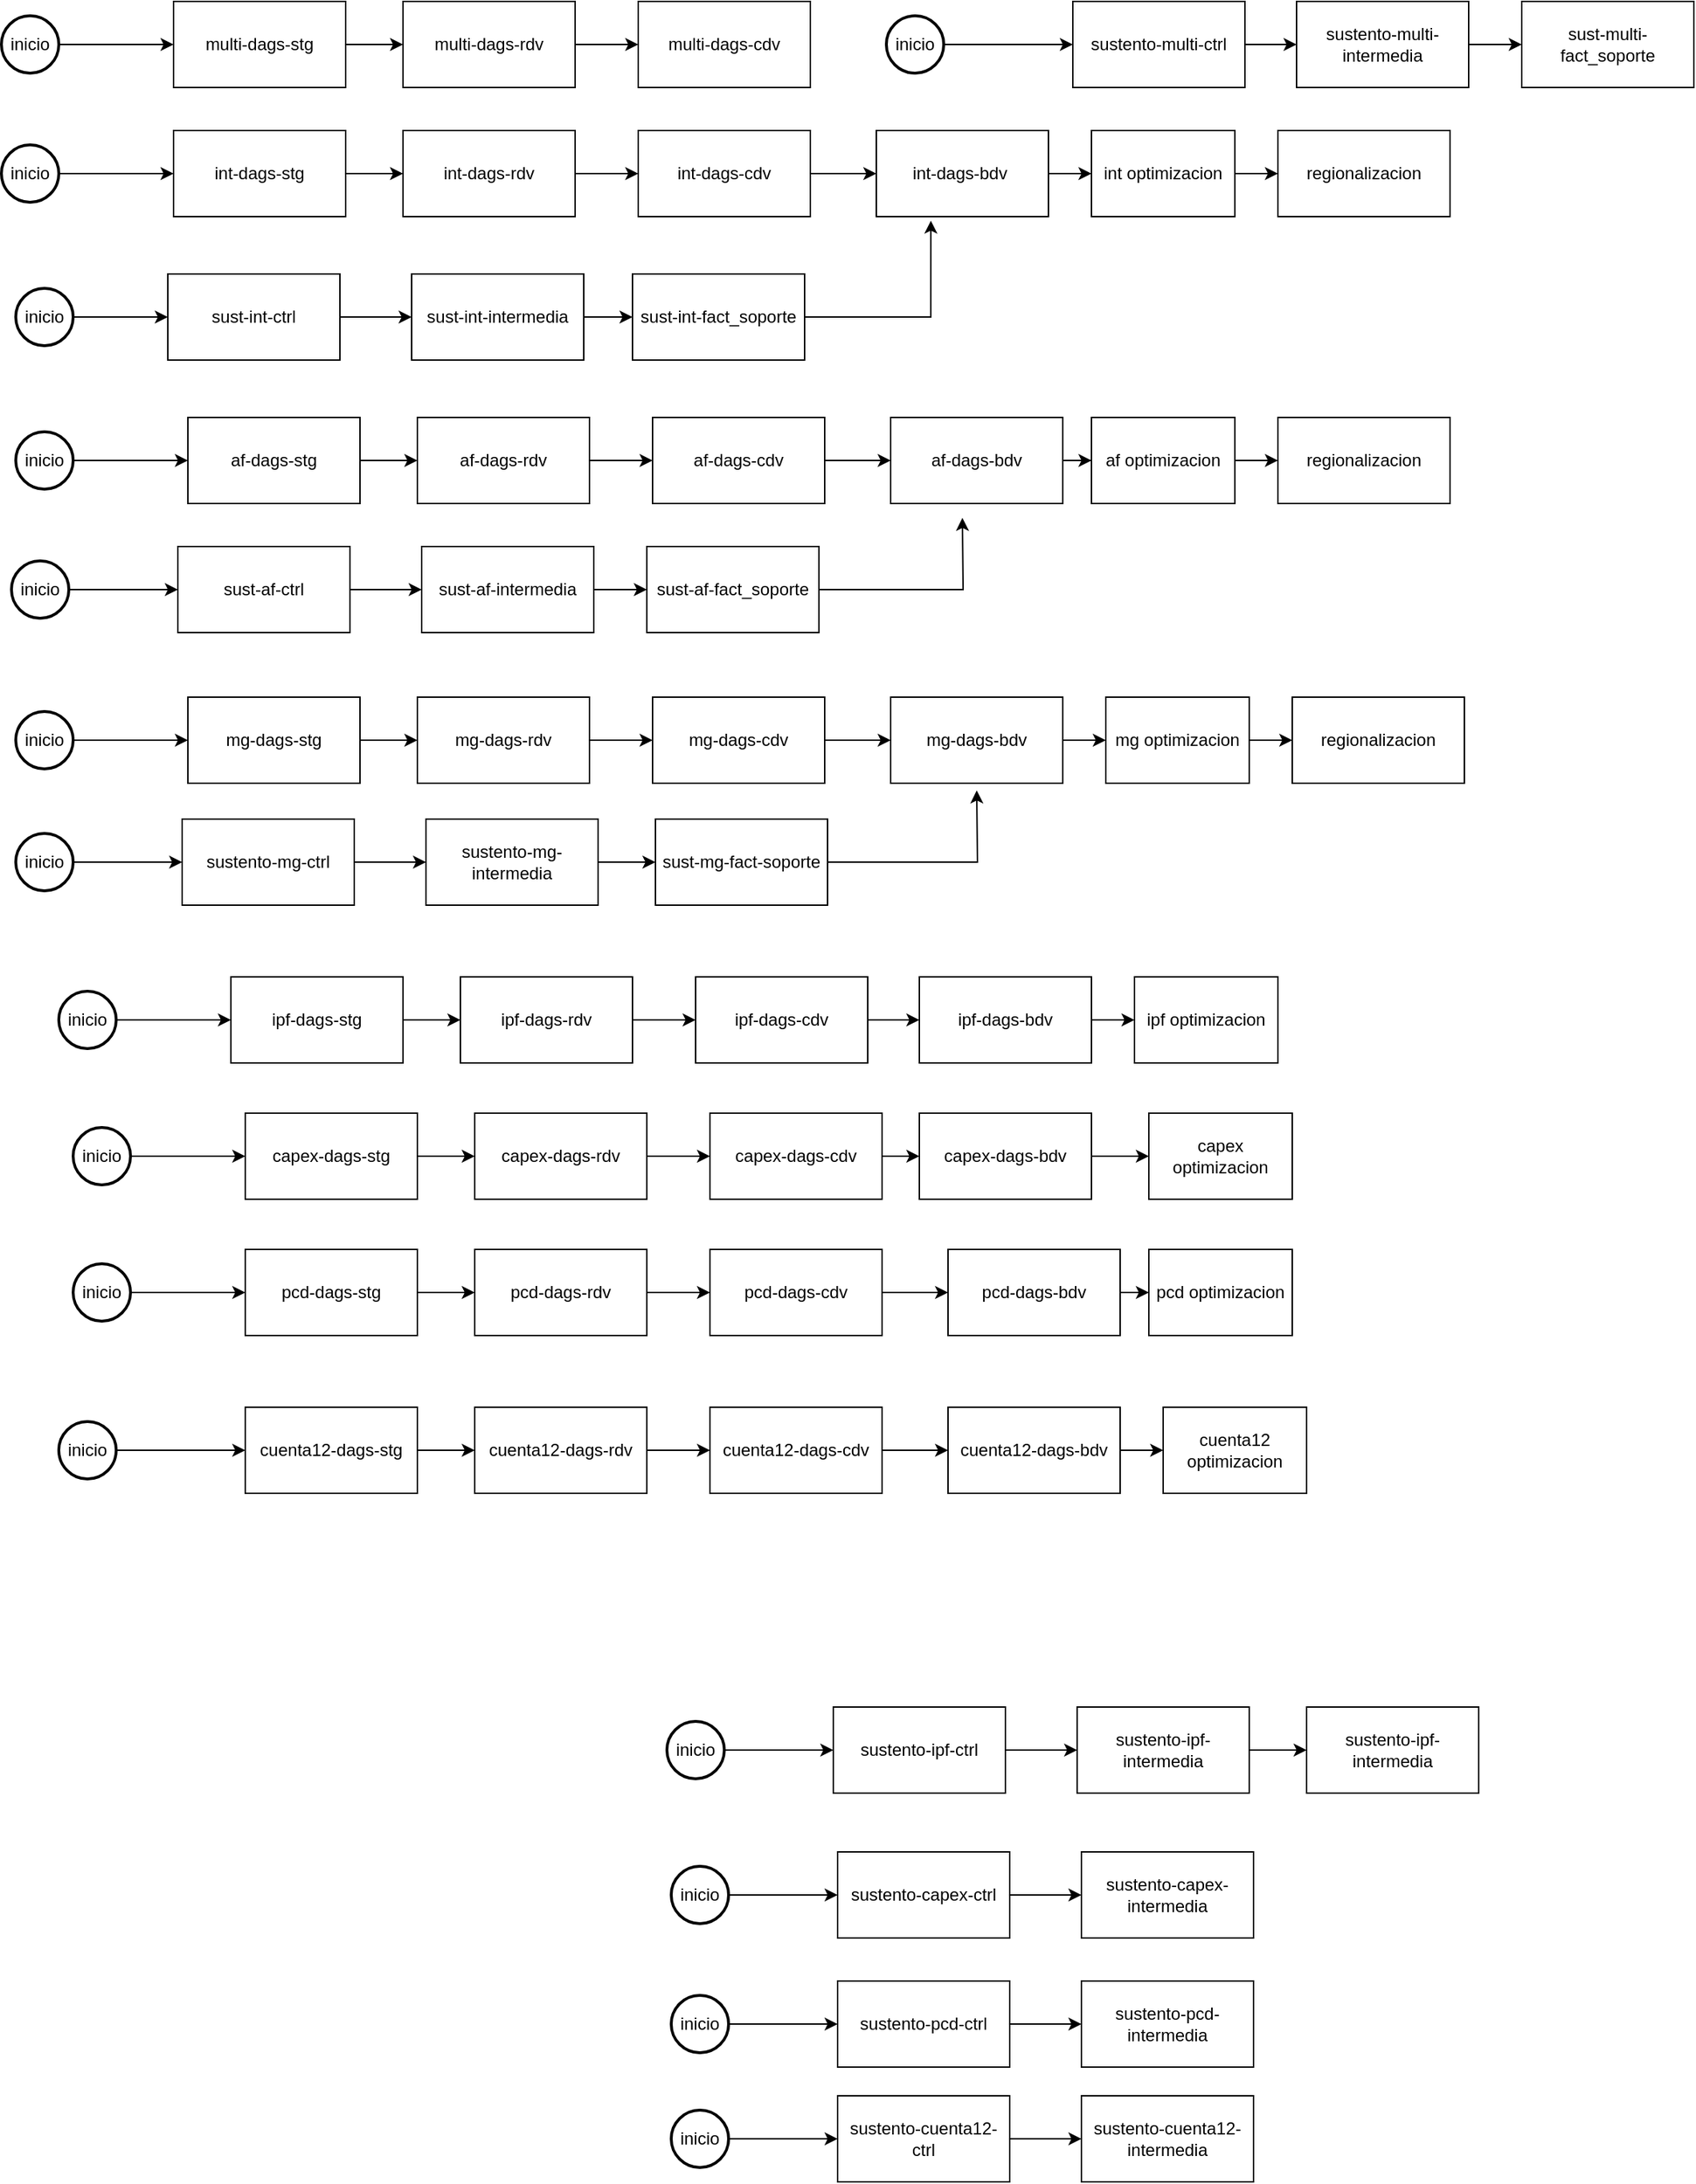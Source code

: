<mxfile version="22.0.8" type="github">
  <diagram name="Página-1" id="Ooj2YnOHwvQbVnlfAeNY">
    <mxGraphModel dx="1502" dy="576" grid="1" gridSize="10" guides="1" tooltips="1" connect="1" arrows="1" fold="1" page="1" pageScale="1" pageWidth="827" pageHeight="1169" math="0" shadow="0">
      <root>
        <mxCell id="0" />
        <mxCell id="1" parent="0" />
        <mxCell id="5b584qVkZsWunDgtIIDM-6" style="edgeStyle=orthogonalEdgeStyle;rounded=0;orthogonalLoop=1;jettySize=auto;html=1;" edge="1" parent="1" source="5b584qVkZsWunDgtIIDM-1" target="5b584qVkZsWunDgtIIDM-2">
          <mxGeometry relative="1" as="geometry" />
        </mxCell>
        <mxCell id="5b584qVkZsWunDgtIIDM-1" value="int-dags-stg" style="rounded=0;whiteSpace=wrap;html=1;" vertex="1" parent="1">
          <mxGeometry x="150" y="160" width="120" height="60" as="geometry" />
        </mxCell>
        <mxCell id="5b584qVkZsWunDgtIIDM-7" style="edgeStyle=orthogonalEdgeStyle;rounded=0;orthogonalLoop=1;jettySize=auto;html=1;entryX=0;entryY=0.5;entryDx=0;entryDy=0;" edge="1" parent="1" source="5b584qVkZsWunDgtIIDM-2" target="5b584qVkZsWunDgtIIDM-3">
          <mxGeometry relative="1" as="geometry" />
        </mxCell>
        <mxCell id="5b584qVkZsWunDgtIIDM-2" value="int-dags-rdv" style="rounded=0;whiteSpace=wrap;html=1;" vertex="1" parent="1">
          <mxGeometry x="310" y="160" width="120" height="60" as="geometry" />
        </mxCell>
        <mxCell id="5b584qVkZsWunDgtIIDM-8" value="" style="edgeStyle=orthogonalEdgeStyle;rounded=0;orthogonalLoop=1;jettySize=auto;html=1;" edge="1" parent="1" source="5b584qVkZsWunDgtIIDM-3" target="5b584qVkZsWunDgtIIDM-4">
          <mxGeometry relative="1" as="geometry" />
        </mxCell>
        <mxCell id="5b584qVkZsWunDgtIIDM-3" value="int-dags-cdv" style="rounded=0;whiteSpace=wrap;html=1;" vertex="1" parent="1">
          <mxGeometry x="474" y="160" width="120" height="60" as="geometry" />
        </mxCell>
        <mxCell id="5b584qVkZsWunDgtIIDM-96" value="" style="edgeStyle=orthogonalEdgeStyle;rounded=0;orthogonalLoop=1;jettySize=auto;html=1;" edge="1" parent="1" source="5b584qVkZsWunDgtIIDM-4" target="5b584qVkZsWunDgtIIDM-89">
          <mxGeometry relative="1" as="geometry" />
        </mxCell>
        <mxCell id="5b584qVkZsWunDgtIIDM-4" value="int-dags-bdv&amp;nbsp;" style="rounded=0;whiteSpace=wrap;html=1;" vertex="1" parent="1">
          <mxGeometry x="640" y="160" width="120" height="60" as="geometry" />
        </mxCell>
        <mxCell id="5b584qVkZsWunDgtIIDM-10" style="edgeStyle=orthogonalEdgeStyle;rounded=0;orthogonalLoop=1;jettySize=auto;html=1;" edge="1" parent="1" source="5b584qVkZsWunDgtIIDM-11" target="5b584qVkZsWunDgtIIDM-13">
          <mxGeometry relative="1" as="geometry" />
        </mxCell>
        <mxCell id="5b584qVkZsWunDgtIIDM-11" value="multi-dags-stg" style="rounded=0;whiteSpace=wrap;html=1;" vertex="1" parent="1">
          <mxGeometry x="150" y="70" width="120" height="60" as="geometry" />
        </mxCell>
        <mxCell id="5b584qVkZsWunDgtIIDM-12" style="edgeStyle=orthogonalEdgeStyle;rounded=0;orthogonalLoop=1;jettySize=auto;html=1;entryX=0;entryY=0.5;entryDx=0;entryDy=0;" edge="1" parent="1" source="5b584qVkZsWunDgtIIDM-13" target="5b584qVkZsWunDgtIIDM-15">
          <mxGeometry relative="1" as="geometry" />
        </mxCell>
        <mxCell id="5b584qVkZsWunDgtIIDM-13" value="multi-dags-rdv" style="rounded=0;whiteSpace=wrap;html=1;" vertex="1" parent="1">
          <mxGeometry x="310" y="70" width="120" height="60" as="geometry" />
        </mxCell>
        <mxCell id="5b584qVkZsWunDgtIIDM-15" value="multi-dags-cdv" style="rounded=0;whiteSpace=wrap;html=1;" vertex="1" parent="1">
          <mxGeometry x="474" y="70" width="120" height="60" as="geometry" />
        </mxCell>
        <mxCell id="5b584qVkZsWunDgtIIDM-17" style="edgeStyle=orthogonalEdgeStyle;rounded=0;orthogonalLoop=1;jettySize=auto;html=1;" edge="1" parent="1" source="5b584qVkZsWunDgtIIDM-18" target="5b584qVkZsWunDgtIIDM-20">
          <mxGeometry relative="1" as="geometry" />
        </mxCell>
        <mxCell id="5b584qVkZsWunDgtIIDM-18" value="af-dags-stg" style="rounded=0;whiteSpace=wrap;html=1;" vertex="1" parent="1">
          <mxGeometry x="160" y="360" width="120" height="60" as="geometry" />
        </mxCell>
        <mxCell id="5b584qVkZsWunDgtIIDM-19" style="edgeStyle=orthogonalEdgeStyle;rounded=0;orthogonalLoop=1;jettySize=auto;html=1;entryX=0;entryY=0.5;entryDx=0;entryDy=0;" edge="1" parent="1" source="5b584qVkZsWunDgtIIDM-20" target="5b584qVkZsWunDgtIIDM-22">
          <mxGeometry relative="1" as="geometry" />
        </mxCell>
        <mxCell id="5b584qVkZsWunDgtIIDM-20" value="af-dags-rdv" style="rounded=0;whiteSpace=wrap;html=1;" vertex="1" parent="1">
          <mxGeometry x="320" y="360" width="120" height="60" as="geometry" />
        </mxCell>
        <mxCell id="5b584qVkZsWunDgtIIDM-21" value="" style="edgeStyle=orthogonalEdgeStyle;rounded=0;orthogonalLoop=1;jettySize=auto;html=1;" edge="1" parent="1" source="5b584qVkZsWunDgtIIDM-22" target="5b584qVkZsWunDgtIIDM-23">
          <mxGeometry relative="1" as="geometry" />
        </mxCell>
        <mxCell id="5b584qVkZsWunDgtIIDM-22" value="af-dags-cdv" style="rounded=0;whiteSpace=wrap;html=1;" vertex="1" parent="1">
          <mxGeometry x="484" y="360" width="120" height="60" as="geometry" />
        </mxCell>
        <mxCell id="5b584qVkZsWunDgtIIDM-97" value="" style="edgeStyle=orthogonalEdgeStyle;rounded=0;orthogonalLoop=1;jettySize=auto;html=1;" edge="1" parent="1" source="5b584qVkZsWunDgtIIDM-23" target="5b584qVkZsWunDgtIIDM-90">
          <mxGeometry relative="1" as="geometry" />
        </mxCell>
        <mxCell id="5b584qVkZsWunDgtIIDM-23" value="af-dags-bdv" style="rounded=0;whiteSpace=wrap;html=1;" vertex="1" parent="1">
          <mxGeometry x="650" y="360" width="120" height="60" as="geometry" />
        </mxCell>
        <mxCell id="5b584qVkZsWunDgtIIDM-24" style="edgeStyle=orthogonalEdgeStyle;rounded=0;orthogonalLoop=1;jettySize=auto;html=1;" edge="1" parent="1" source="5b584qVkZsWunDgtIIDM-25" target="5b584qVkZsWunDgtIIDM-27">
          <mxGeometry relative="1" as="geometry" />
        </mxCell>
        <mxCell id="5b584qVkZsWunDgtIIDM-25" value="mg-dags-stg" style="rounded=0;whiteSpace=wrap;html=1;" vertex="1" parent="1">
          <mxGeometry x="160" y="555" width="120" height="60" as="geometry" />
        </mxCell>
        <mxCell id="5b584qVkZsWunDgtIIDM-26" style="edgeStyle=orthogonalEdgeStyle;rounded=0;orthogonalLoop=1;jettySize=auto;html=1;entryX=0;entryY=0.5;entryDx=0;entryDy=0;" edge="1" parent="1" source="5b584qVkZsWunDgtIIDM-27" target="5b584qVkZsWunDgtIIDM-29">
          <mxGeometry relative="1" as="geometry" />
        </mxCell>
        <mxCell id="5b584qVkZsWunDgtIIDM-27" value="mg-dags-rdv" style="rounded=0;whiteSpace=wrap;html=1;" vertex="1" parent="1">
          <mxGeometry x="320" y="555" width="120" height="60" as="geometry" />
        </mxCell>
        <mxCell id="5b584qVkZsWunDgtIIDM-28" value="" style="edgeStyle=orthogonalEdgeStyle;rounded=0;orthogonalLoop=1;jettySize=auto;html=1;" edge="1" parent="1" source="5b584qVkZsWunDgtIIDM-29" target="5b584qVkZsWunDgtIIDM-30">
          <mxGeometry relative="1" as="geometry" />
        </mxCell>
        <mxCell id="5b584qVkZsWunDgtIIDM-29" value="mg-dags-cdv" style="rounded=0;whiteSpace=wrap;html=1;" vertex="1" parent="1">
          <mxGeometry x="484" y="555" width="120" height="60" as="geometry" />
        </mxCell>
        <mxCell id="5b584qVkZsWunDgtIIDM-99" value="" style="edgeStyle=orthogonalEdgeStyle;rounded=0;orthogonalLoop=1;jettySize=auto;html=1;" edge="1" parent="1" source="5b584qVkZsWunDgtIIDM-30" target="5b584qVkZsWunDgtIIDM-91">
          <mxGeometry relative="1" as="geometry" />
        </mxCell>
        <mxCell id="5b584qVkZsWunDgtIIDM-30" value="mg-dags-bdv" style="rounded=0;whiteSpace=wrap;html=1;" vertex="1" parent="1">
          <mxGeometry x="650" y="555" width="120" height="60" as="geometry" />
        </mxCell>
        <mxCell id="5b584qVkZsWunDgtIIDM-31" style="edgeStyle=orthogonalEdgeStyle;rounded=0;orthogonalLoop=1;jettySize=auto;html=1;" edge="1" parent="1" source="5b584qVkZsWunDgtIIDM-32" target="5b584qVkZsWunDgtIIDM-34">
          <mxGeometry relative="1" as="geometry" />
        </mxCell>
        <mxCell id="5b584qVkZsWunDgtIIDM-32" value="ipf-dags-stg" style="rounded=0;whiteSpace=wrap;html=1;" vertex="1" parent="1">
          <mxGeometry x="190" y="750" width="120" height="60" as="geometry" />
        </mxCell>
        <mxCell id="5b584qVkZsWunDgtIIDM-33" style="edgeStyle=orthogonalEdgeStyle;rounded=0;orthogonalLoop=1;jettySize=auto;html=1;entryX=0;entryY=0.5;entryDx=0;entryDy=0;" edge="1" parent="1" source="5b584qVkZsWunDgtIIDM-34" target="5b584qVkZsWunDgtIIDM-36">
          <mxGeometry relative="1" as="geometry" />
        </mxCell>
        <mxCell id="5b584qVkZsWunDgtIIDM-34" value="ipf-dags-rdv" style="rounded=0;whiteSpace=wrap;html=1;" vertex="1" parent="1">
          <mxGeometry x="350" y="750" width="120" height="60" as="geometry" />
        </mxCell>
        <mxCell id="5b584qVkZsWunDgtIIDM-35" value="" style="edgeStyle=orthogonalEdgeStyle;rounded=0;orthogonalLoop=1;jettySize=auto;html=1;" edge="1" parent="1" source="5b584qVkZsWunDgtIIDM-36" target="5b584qVkZsWunDgtIIDM-37">
          <mxGeometry relative="1" as="geometry" />
        </mxCell>
        <mxCell id="5b584qVkZsWunDgtIIDM-36" value="ipf-dags-cdv" style="rounded=0;whiteSpace=wrap;html=1;" vertex="1" parent="1">
          <mxGeometry x="514" y="750" width="120" height="60" as="geometry" />
        </mxCell>
        <mxCell id="5b584qVkZsWunDgtIIDM-100" value="" style="edgeStyle=orthogonalEdgeStyle;rounded=0;orthogonalLoop=1;jettySize=auto;html=1;" edge="1" parent="1" source="5b584qVkZsWunDgtIIDM-37" target="5b584qVkZsWunDgtIIDM-92">
          <mxGeometry relative="1" as="geometry" />
        </mxCell>
        <mxCell id="5b584qVkZsWunDgtIIDM-37" value="ipf-dags-bdv" style="rounded=0;whiteSpace=wrap;html=1;" vertex="1" parent="1">
          <mxGeometry x="670" y="750" width="120" height="60" as="geometry" />
        </mxCell>
        <mxCell id="5b584qVkZsWunDgtIIDM-39" value="" style="edgeStyle=orthogonalEdgeStyle;rounded=0;orthogonalLoop=1;jettySize=auto;html=1;" edge="1" parent="1" source="5b584qVkZsWunDgtIIDM-38" target="5b584qVkZsWunDgtIIDM-11">
          <mxGeometry relative="1" as="geometry" />
        </mxCell>
        <mxCell id="5b584qVkZsWunDgtIIDM-38" value="inicio" style="strokeWidth=2;html=1;shape=mxgraph.flowchart.start_2;whiteSpace=wrap;" vertex="1" parent="1">
          <mxGeometry x="30" y="80" width="40" height="40" as="geometry" />
        </mxCell>
        <mxCell id="5b584qVkZsWunDgtIIDM-41" value="" style="edgeStyle=orthogonalEdgeStyle;rounded=0;orthogonalLoop=1;jettySize=auto;html=1;" edge="1" parent="1" source="5b584qVkZsWunDgtIIDM-40" target="5b584qVkZsWunDgtIIDM-1">
          <mxGeometry relative="1" as="geometry" />
        </mxCell>
        <mxCell id="5b584qVkZsWunDgtIIDM-40" value="inicio" style="strokeWidth=2;html=1;shape=mxgraph.flowchart.start_2;whiteSpace=wrap;" vertex="1" parent="1">
          <mxGeometry x="30" y="170" width="40" height="40" as="geometry" />
        </mxCell>
        <mxCell id="5b584qVkZsWunDgtIIDM-43" value="" style="edgeStyle=orthogonalEdgeStyle;rounded=0;orthogonalLoop=1;jettySize=auto;html=1;" edge="1" parent="1" source="5b584qVkZsWunDgtIIDM-42" target="5b584qVkZsWunDgtIIDM-18">
          <mxGeometry relative="1" as="geometry" />
        </mxCell>
        <mxCell id="5b584qVkZsWunDgtIIDM-42" value="inicio" style="strokeWidth=2;html=1;shape=mxgraph.flowchart.start_2;whiteSpace=wrap;" vertex="1" parent="1">
          <mxGeometry x="40" y="370" width="40" height="40" as="geometry" />
        </mxCell>
        <mxCell id="5b584qVkZsWunDgtIIDM-45" value="" style="edgeStyle=orthogonalEdgeStyle;rounded=0;orthogonalLoop=1;jettySize=auto;html=1;" edge="1" parent="1" source="5b584qVkZsWunDgtIIDM-44" target="5b584qVkZsWunDgtIIDM-25">
          <mxGeometry relative="1" as="geometry" />
        </mxCell>
        <mxCell id="5b584qVkZsWunDgtIIDM-44" value="inicio" style="strokeWidth=2;html=1;shape=mxgraph.flowchart.start_2;whiteSpace=wrap;" vertex="1" parent="1">
          <mxGeometry x="40" y="565" width="40" height="40" as="geometry" />
        </mxCell>
        <mxCell id="5b584qVkZsWunDgtIIDM-47" value="" style="edgeStyle=orthogonalEdgeStyle;rounded=0;orthogonalLoop=1;jettySize=auto;html=1;" edge="1" parent="1" source="5b584qVkZsWunDgtIIDM-46" target="5b584qVkZsWunDgtIIDM-32">
          <mxGeometry relative="1" as="geometry" />
        </mxCell>
        <mxCell id="5b584qVkZsWunDgtIIDM-46" value="inicio" style="strokeWidth=2;html=1;shape=mxgraph.flowchart.start_2;whiteSpace=wrap;" vertex="1" parent="1">
          <mxGeometry x="70" y="760" width="40" height="40" as="geometry" />
        </mxCell>
        <mxCell id="5b584qVkZsWunDgtIIDM-48" style="edgeStyle=orthogonalEdgeStyle;rounded=0;orthogonalLoop=1;jettySize=auto;html=1;" edge="1" parent="1" source="5b584qVkZsWunDgtIIDM-49" target="5b584qVkZsWunDgtIIDM-51">
          <mxGeometry relative="1" as="geometry" />
        </mxCell>
        <mxCell id="5b584qVkZsWunDgtIIDM-49" value="capex-dags-stg" style="rounded=0;whiteSpace=wrap;html=1;" vertex="1" parent="1">
          <mxGeometry x="200" y="845" width="120" height="60" as="geometry" />
        </mxCell>
        <mxCell id="5b584qVkZsWunDgtIIDM-50" style="edgeStyle=orthogonalEdgeStyle;rounded=0;orthogonalLoop=1;jettySize=auto;html=1;entryX=0;entryY=0.5;entryDx=0;entryDy=0;" edge="1" parent="1" source="5b584qVkZsWunDgtIIDM-51" target="5b584qVkZsWunDgtIIDM-53">
          <mxGeometry relative="1" as="geometry" />
        </mxCell>
        <mxCell id="5b584qVkZsWunDgtIIDM-51" value="capex-dags-rdv" style="rounded=0;whiteSpace=wrap;html=1;" vertex="1" parent="1">
          <mxGeometry x="360" y="845" width="120" height="60" as="geometry" />
        </mxCell>
        <mxCell id="5b584qVkZsWunDgtIIDM-52" value="" style="edgeStyle=orthogonalEdgeStyle;rounded=0;orthogonalLoop=1;jettySize=auto;html=1;" edge="1" parent="1" source="5b584qVkZsWunDgtIIDM-53" target="5b584qVkZsWunDgtIIDM-54">
          <mxGeometry relative="1" as="geometry" />
        </mxCell>
        <mxCell id="5b584qVkZsWunDgtIIDM-53" value="capex-dags-cdv" style="rounded=0;whiteSpace=wrap;html=1;" vertex="1" parent="1">
          <mxGeometry x="524" y="845" width="120" height="60" as="geometry" />
        </mxCell>
        <mxCell id="5b584qVkZsWunDgtIIDM-101" value="" style="edgeStyle=orthogonalEdgeStyle;rounded=0;orthogonalLoop=1;jettySize=auto;html=1;" edge="1" parent="1" source="5b584qVkZsWunDgtIIDM-54" target="5b584qVkZsWunDgtIIDM-93">
          <mxGeometry relative="1" as="geometry" />
        </mxCell>
        <mxCell id="5b584qVkZsWunDgtIIDM-54" value="capex-dags-bdv" style="rounded=0;whiteSpace=wrap;html=1;" vertex="1" parent="1">
          <mxGeometry x="670" y="845" width="120" height="60" as="geometry" />
        </mxCell>
        <mxCell id="5b584qVkZsWunDgtIIDM-55" value="" style="edgeStyle=orthogonalEdgeStyle;rounded=0;orthogonalLoop=1;jettySize=auto;html=1;" edge="1" parent="1" source="5b584qVkZsWunDgtIIDM-56" target="5b584qVkZsWunDgtIIDM-49">
          <mxGeometry relative="1" as="geometry" />
        </mxCell>
        <mxCell id="5b584qVkZsWunDgtIIDM-56" value="inicio" style="strokeWidth=2;html=1;shape=mxgraph.flowchart.start_2;whiteSpace=wrap;" vertex="1" parent="1">
          <mxGeometry x="80" y="855" width="40" height="40" as="geometry" />
        </mxCell>
        <mxCell id="5b584qVkZsWunDgtIIDM-57" style="edgeStyle=orthogonalEdgeStyle;rounded=0;orthogonalLoop=1;jettySize=auto;html=1;" edge="1" parent="1" source="5b584qVkZsWunDgtIIDM-58" target="5b584qVkZsWunDgtIIDM-60">
          <mxGeometry relative="1" as="geometry" />
        </mxCell>
        <mxCell id="5b584qVkZsWunDgtIIDM-58" value="pcd-dags-stg" style="rounded=0;whiteSpace=wrap;html=1;" vertex="1" parent="1">
          <mxGeometry x="200" y="940" width="120" height="60" as="geometry" />
        </mxCell>
        <mxCell id="5b584qVkZsWunDgtIIDM-59" style="edgeStyle=orthogonalEdgeStyle;rounded=0;orthogonalLoop=1;jettySize=auto;html=1;entryX=0;entryY=0.5;entryDx=0;entryDy=0;" edge="1" parent="1" source="5b584qVkZsWunDgtIIDM-60" target="5b584qVkZsWunDgtIIDM-62">
          <mxGeometry relative="1" as="geometry" />
        </mxCell>
        <mxCell id="5b584qVkZsWunDgtIIDM-60" value="pcd-dags-rdv" style="rounded=0;whiteSpace=wrap;html=1;" vertex="1" parent="1">
          <mxGeometry x="360" y="940" width="120" height="60" as="geometry" />
        </mxCell>
        <mxCell id="5b584qVkZsWunDgtIIDM-61" value="" style="edgeStyle=orthogonalEdgeStyle;rounded=0;orthogonalLoop=1;jettySize=auto;html=1;" edge="1" parent="1" source="5b584qVkZsWunDgtIIDM-62" target="5b584qVkZsWunDgtIIDM-63">
          <mxGeometry relative="1" as="geometry" />
        </mxCell>
        <mxCell id="5b584qVkZsWunDgtIIDM-62" value="pcd-dags-cdv" style="rounded=0;whiteSpace=wrap;html=1;" vertex="1" parent="1">
          <mxGeometry x="524" y="940" width="120" height="60" as="geometry" />
        </mxCell>
        <mxCell id="5b584qVkZsWunDgtIIDM-102" value="" style="edgeStyle=orthogonalEdgeStyle;rounded=0;orthogonalLoop=1;jettySize=auto;html=1;" edge="1" parent="1" source="5b584qVkZsWunDgtIIDM-63" target="5b584qVkZsWunDgtIIDM-94">
          <mxGeometry relative="1" as="geometry" />
        </mxCell>
        <mxCell id="5b584qVkZsWunDgtIIDM-63" value="pcd-dags-bdv" style="rounded=0;whiteSpace=wrap;html=1;" vertex="1" parent="1">
          <mxGeometry x="690" y="940" width="120" height="60" as="geometry" />
        </mxCell>
        <mxCell id="5b584qVkZsWunDgtIIDM-64" value="" style="edgeStyle=orthogonalEdgeStyle;rounded=0;orthogonalLoop=1;jettySize=auto;html=1;" edge="1" parent="1" source="5b584qVkZsWunDgtIIDM-65" target="5b584qVkZsWunDgtIIDM-58">
          <mxGeometry relative="1" as="geometry" />
        </mxCell>
        <mxCell id="5b584qVkZsWunDgtIIDM-65" value="inicio" style="strokeWidth=2;html=1;shape=mxgraph.flowchart.start_2;whiteSpace=wrap;" vertex="1" parent="1">
          <mxGeometry x="80" y="950" width="40" height="40" as="geometry" />
        </mxCell>
        <mxCell id="5b584qVkZsWunDgtIIDM-66" style="edgeStyle=orthogonalEdgeStyle;rounded=0;orthogonalLoop=1;jettySize=auto;html=1;" edge="1" parent="1" source="5b584qVkZsWunDgtIIDM-67" target="5b584qVkZsWunDgtIIDM-69">
          <mxGeometry relative="1" as="geometry" />
        </mxCell>
        <mxCell id="5b584qVkZsWunDgtIIDM-67" value="cuenta12-dags-stg" style="rounded=0;whiteSpace=wrap;html=1;" vertex="1" parent="1">
          <mxGeometry x="200" y="1050" width="120" height="60" as="geometry" />
        </mxCell>
        <mxCell id="5b584qVkZsWunDgtIIDM-68" style="edgeStyle=orthogonalEdgeStyle;rounded=0;orthogonalLoop=1;jettySize=auto;html=1;entryX=0;entryY=0.5;entryDx=0;entryDy=0;" edge="1" parent="1" source="5b584qVkZsWunDgtIIDM-69" target="5b584qVkZsWunDgtIIDM-71">
          <mxGeometry relative="1" as="geometry" />
        </mxCell>
        <mxCell id="5b584qVkZsWunDgtIIDM-69" value="cuenta12-dags-rdv" style="rounded=0;whiteSpace=wrap;html=1;" vertex="1" parent="1">
          <mxGeometry x="360" y="1050" width="120" height="60" as="geometry" />
        </mxCell>
        <mxCell id="5b584qVkZsWunDgtIIDM-70" value="" style="edgeStyle=orthogonalEdgeStyle;rounded=0;orthogonalLoop=1;jettySize=auto;html=1;" edge="1" parent="1" source="5b584qVkZsWunDgtIIDM-71" target="5b584qVkZsWunDgtIIDM-72">
          <mxGeometry relative="1" as="geometry" />
        </mxCell>
        <mxCell id="5b584qVkZsWunDgtIIDM-71" value="cuenta12-dags-cdv" style="rounded=0;whiteSpace=wrap;html=1;" vertex="1" parent="1">
          <mxGeometry x="524" y="1050" width="120" height="60" as="geometry" />
        </mxCell>
        <mxCell id="5b584qVkZsWunDgtIIDM-103" value="" style="edgeStyle=orthogonalEdgeStyle;rounded=0;orthogonalLoop=1;jettySize=auto;html=1;" edge="1" parent="1" source="5b584qVkZsWunDgtIIDM-72" target="5b584qVkZsWunDgtIIDM-95">
          <mxGeometry relative="1" as="geometry" />
        </mxCell>
        <mxCell id="5b584qVkZsWunDgtIIDM-72" value="cuenta12-dags-bdv" style="rounded=0;whiteSpace=wrap;html=1;" vertex="1" parent="1">
          <mxGeometry x="690" y="1050" width="120" height="60" as="geometry" />
        </mxCell>
        <mxCell id="5b584qVkZsWunDgtIIDM-73" value="" style="edgeStyle=orthogonalEdgeStyle;rounded=0;orthogonalLoop=1;jettySize=auto;html=1;" edge="1" parent="1" source="5b584qVkZsWunDgtIIDM-74" target="5b584qVkZsWunDgtIIDM-67">
          <mxGeometry relative="1" as="geometry" />
        </mxCell>
        <mxCell id="5b584qVkZsWunDgtIIDM-74" value="inicio" style="strokeWidth=2;html=1;shape=mxgraph.flowchart.start_2;whiteSpace=wrap;" vertex="1" parent="1">
          <mxGeometry x="70" y="1060" width="40" height="40" as="geometry" />
        </mxCell>
        <mxCell id="5b584qVkZsWunDgtIIDM-86" value="" style="edgeStyle=orthogonalEdgeStyle;rounded=0;orthogonalLoop=1;jettySize=auto;html=1;" edge="1" parent="1" source="5b584qVkZsWunDgtIIDM-76" target="5b584qVkZsWunDgtIIDM-84">
          <mxGeometry relative="1" as="geometry" />
        </mxCell>
        <mxCell id="5b584qVkZsWunDgtIIDM-76" value="sustento-multi-ctrl" style="rounded=0;whiteSpace=wrap;html=1;" vertex="1" parent="1">
          <mxGeometry x="777" y="70" width="120" height="60" as="geometry" />
        </mxCell>
        <mxCell id="5b584qVkZsWunDgtIIDM-82" value="" style="edgeStyle=orthogonalEdgeStyle;rounded=0;orthogonalLoop=1;jettySize=auto;html=1;" edge="1" parent="1" source="5b584qVkZsWunDgtIIDM-83" target="5b584qVkZsWunDgtIIDM-76">
          <mxGeometry relative="1" as="geometry" />
        </mxCell>
        <mxCell id="5b584qVkZsWunDgtIIDM-83" value="inicio" style="strokeWidth=2;html=1;shape=mxgraph.flowchart.start_2;whiteSpace=wrap;" vertex="1" parent="1">
          <mxGeometry x="647" y="80" width="40" height="40" as="geometry" />
        </mxCell>
        <mxCell id="5b584qVkZsWunDgtIIDM-158" value="" style="edgeStyle=orthogonalEdgeStyle;rounded=0;orthogonalLoop=1;jettySize=auto;html=1;" edge="1" parent="1" source="5b584qVkZsWunDgtIIDM-84" target="5b584qVkZsWunDgtIIDM-157">
          <mxGeometry relative="1" as="geometry" />
        </mxCell>
        <mxCell id="5b584qVkZsWunDgtIIDM-84" value="sustento-multi-intermedia" style="rounded=0;whiteSpace=wrap;html=1;" vertex="1" parent="1">
          <mxGeometry x="933" y="70" width="120" height="60" as="geometry" />
        </mxCell>
        <mxCell id="5b584qVkZsWunDgtIIDM-88" value="regionalizacion" style="rounded=0;whiteSpace=wrap;html=1;" vertex="1" parent="1">
          <mxGeometry x="920" y="160" width="120" height="60" as="geometry" />
        </mxCell>
        <mxCell id="5b584qVkZsWunDgtIIDM-163" value="" style="edgeStyle=orthogonalEdgeStyle;rounded=0;orthogonalLoop=1;jettySize=auto;html=1;" edge="1" parent="1" source="5b584qVkZsWunDgtIIDM-89" target="5b584qVkZsWunDgtIIDM-88">
          <mxGeometry relative="1" as="geometry" />
        </mxCell>
        <mxCell id="5b584qVkZsWunDgtIIDM-89" value="int optimizacion" style="rounded=0;whiteSpace=wrap;html=1;" vertex="1" parent="1">
          <mxGeometry x="790" y="160" width="100" height="60" as="geometry" />
        </mxCell>
        <mxCell id="5b584qVkZsWunDgtIIDM-164" value="" style="edgeStyle=orthogonalEdgeStyle;rounded=0;orthogonalLoop=1;jettySize=auto;html=1;" edge="1" parent="1" source="5b584qVkZsWunDgtIIDM-90" target="5b584qVkZsWunDgtIIDM-162">
          <mxGeometry relative="1" as="geometry" />
        </mxCell>
        <mxCell id="5b584qVkZsWunDgtIIDM-90" value="af optimizacion" style="rounded=0;whiteSpace=wrap;html=1;" vertex="1" parent="1">
          <mxGeometry x="790" y="360" width="100" height="60" as="geometry" />
        </mxCell>
        <mxCell id="5b584qVkZsWunDgtIIDM-170" value="" style="edgeStyle=orthogonalEdgeStyle;rounded=0;orthogonalLoop=1;jettySize=auto;html=1;" edge="1" parent="1" source="5b584qVkZsWunDgtIIDM-91" target="5b584qVkZsWunDgtIIDM-169">
          <mxGeometry relative="1" as="geometry" />
        </mxCell>
        <mxCell id="5b584qVkZsWunDgtIIDM-91" value="mg optimizacion" style="rounded=0;whiteSpace=wrap;html=1;" vertex="1" parent="1">
          <mxGeometry x="800" y="555" width="100" height="60" as="geometry" />
        </mxCell>
        <mxCell id="5b584qVkZsWunDgtIIDM-92" value="ipf optimizacion" style="rounded=0;whiteSpace=wrap;html=1;" vertex="1" parent="1">
          <mxGeometry x="820" y="750" width="100" height="60" as="geometry" />
        </mxCell>
        <mxCell id="5b584qVkZsWunDgtIIDM-93" value="capex optimizacion" style="rounded=0;whiteSpace=wrap;html=1;" vertex="1" parent="1">
          <mxGeometry x="830" y="845" width="100" height="60" as="geometry" />
        </mxCell>
        <mxCell id="5b584qVkZsWunDgtIIDM-94" value="pcd optimizacion" style="rounded=0;whiteSpace=wrap;html=1;" vertex="1" parent="1">
          <mxGeometry x="830" y="940" width="100" height="60" as="geometry" />
        </mxCell>
        <mxCell id="5b584qVkZsWunDgtIIDM-95" value="cuenta12 optimizacion" style="rounded=0;whiteSpace=wrap;html=1;" vertex="1" parent="1">
          <mxGeometry x="840" y="1050" width="100" height="60" as="geometry" />
        </mxCell>
        <mxCell id="5b584qVkZsWunDgtIIDM-111" value="" style="edgeStyle=orthogonalEdgeStyle;rounded=0;orthogonalLoop=1;jettySize=auto;html=1;" edge="1" parent="1" source="5b584qVkZsWunDgtIIDM-112" target="5b584qVkZsWunDgtIIDM-115">
          <mxGeometry relative="1" as="geometry" />
        </mxCell>
        <mxCell id="5b584qVkZsWunDgtIIDM-112" value="sust-int-ctrl" style="rounded=0;whiteSpace=wrap;html=1;" vertex="1" parent="1">
          <mxGeometry x="146" y="260" width="120" height="60" as="geometry" />
        </mxCell>
        <mxCell id="5b584qVkZsWunDgtIIDM-113" value="" style="edgeStyle=orthogonalEdgeStyle;rounded=0;orthogonalLoop=1;jettySize=auto;html=1;" edge="1" parent="1" source="5b584qVkZsWunDgtIIDM-114" target="5b584qVkZsWunDgtIIDM-112">
          <mxGeometry relative="1" as="geometry" />
        </mxCell>
        <mxCell id="5b584qVkZsWunDgtIIDM-114" value="inicio" style="strokeWidth=2;html=1;shape=mxgraph.flowchart.start_2;whiteSpace=wrap;" vertex="1" parent="1">
          <mxGeometry x="40" y="270" width="40" height="40" as="geometry" />
        </mxCell>
        <mxCell id="5b584qVkZsWunDgtIIDM-155" value="" style="edgeStyle=orthogonalEdgeStyle;rounded=0;orthogonalLoop=1;jettySize=auto;html=1;" edge="1" parent="1" source="5b584qVkZsWunDgtIIDM-115" target="5b584qVkZsWunDgtIIDM-154">
          <mxGeometry relative="1" as="geometry" />
        </mxCell>
        <mxCell id="5b584qVkZsWunDgtIIDM-115" value="sust-int-intermedia" style="rounded=0;whiteSpace=wrap;html=1;" vertex="1" parent="1">
          <mxGeometry x="316" y="260" width="120" height="60" as="geometry" />
        </mxCell>
        <mxCell id="5b584qVkZsWunDgtIIDM-121" value="" style="edgeStyle=orthogonalEdgeStyle;rounded=0;orthogonalLoop=1;jettySize=auto;html=1;" edge="1" parent="1" source="5b584qVkZsWunDgtIIDM-122" target="5b584qVkZsWunDgtIIDM-125">
          <mxGeometry relative="1" as="geometry" />
        </mxCell>
        <mxCell id="5b584qVkZsWunDgtIIDM-122" value="sust-af-ctrl" style="rounded=0;whiteSpace=wrap;html=1;" vertex="1" parent="1">
          <mxGeometry x="153" y="450" width="120" height="60" as="geometry" />
        </mxCell>
        <mxCell id="5b584qVkZsWunDgtIIDM-123" value="" style="edgeStyle=orthogonalEdgeStyle;rounded=0;orthogonalLoop=1;jettySize=auto;html=1;" edge="1" parent="1" source="5b584qVkZsWunDgtIIDM-124" target="5b584qVkZsWunDgtIIDM-122">
          <mxGeometry relative="1" as="geometry" />
        </mxCell>
        <mxCell id="5b584qVkZsWunDgtIIDM-124" value="inicio" style="strokeWidth=2;html=1;shape=mxgraph.flowchart.start_2;whiteSpace=wrap;" vertex="1" parent="1">
          <mxGeometry x="37" y="460" width="40" height="40" as="geometry" />
        </mxCell>
        <mxCell id="5b584qVkZsWunDgtIIDM-160" value="" style="edgeStyle=orthogonalEdgeStyle;rounded=0;orthogonalLoop=1;jettySize=auto;html=1;" edge="1" parent="1" source="5b584qVkZsWunDgtIIDM-125" target="5b584qVkZsWunDgtIIDM-159">
          <mxGeometry relative="1" as="geometry" />
        </mxCell>
        <mxCell id="5b584qVkZsWunDgtIIDM-125" value="sust-af-intermedia" style="rounded=0;whiteSpace=wrap;html=1;" vertex="1" parent="1">
          <mxGeometry x="323" y="450" width="120" height="60" as="geometry" />
        </mxCell>
        <mxCell id="5b584qVkZsWunDgtIIDM-128" value="" style="edgeStyle=orthogonalEdgeStyle;rounded=0;orthogonalLoop=1;jettySize=auto;html=1;" edge="1" parent="1" source="5b584qVkZsWunDgtIIDM-129" target="5b584qVkZsWunDgtIIDM-132">
          <mxGeometry relative="1" as="geometry" />
        </mxCell>
        <mxCell id="5b584qVkZsWunDgtIIDM-129" value="sustento-ipf-ctrl" style="rounded=0;whiteSpace=wrap;html=1;" vertex="1" parent="1">
          <mxGeometry x="610" y="1259" width="120" height="60" as="geometry" />
        </mxCell>
        <mxCell id="5b584qVkZsWunDgtIIDM-130" value="" style="edgeStyle=orthogonalEdgeStyle;rounded=0;orthogonalLoop=1;jettySize=auto;html=1;" edge="1" parent="1" source="5b584qVkZsWunDgtIIDM-131" target="5b584qVkZsWunDgtIIDM-129">
          <mxGeometry relative="1" as="geometry" />
        </mxCell>
        <mxCell id="5b584qVkZsWunDgtIIDM-131" value="inicio" style="strokeWidth=2;html=1;shape=mxgraph.flowchart.start_2;whiteSpace=wrap;" vertex="1" parent="1">
          <mxGeometry x="494" y="1269" width="40" height="40" as="geometry" />
        </mxCell>
        <mxCell id="5b584qVkZsWunDgtIIDM-165" value="" style="edgeStyle=orthogonalEdgeStyle;rounded=0;orthogonalLoop=1;jettySize=auto;html=1;" edge="1" parent="1" source="5b584qVkZsWunDgtIIDM-132" target="5b584qVkZsWunDgtIIDM-153">
          <mxGeometry relative="1" as="geometry" />
        </mxCell>
        <mxCell id="5b584qVkZsWunDgtIIDM-132" value="sustento-ipf-intermedia" style="rounded=0;whiteSpace=wrap;html=1;" vertex="1" parent="1">
          <mxGeometry x="780" y="1259" width="120" height="60" as="geometry" />
        </mxCell>
        <mxCell id="5b584qVkZsWunDgtIIDM-133" value="" style="edgeStyle=orthogonalEdgeStyle;rounded=0;orthogonalLoop=1;jettySize=auto;html=1;" edge="1" parent="1" source="5b584qVkZsWunDgtIIDM-134" target="5b584qVkZsWunDgtIIDM-137">
          <mxGeometry relative="1" as="geometry" />
        </mxCell>
        <mxCell id="5b584qVkZsWunDgtIIDM-134" value="sustento-mg-ctrl" style="rounded=0;whiteSpace=wrap;html=1;" vertex="1" parent="1">
          <mxGeometry x="156" y="640" width="120" height="60" as="geometry" />
        </mxCell>
        <mxCell id="5b584qVkZsWunDgtIIDM-135" value="" style="edgeStyle=orthogonalEdgeStyle;rounded=0;orthogonalLoop=1;jettySize=auto;html=1;" edge="1" parent="1" source="5b584qVkZsWunDgtIIDM-136" target="5b584qVkZsWunDgtIIDM-134">
          <mxGeometry relative="1" as="geometry" />
        </mxCell>
        <mxCell id="5b584qVkZsWunDgtIIDM-136" value="inicio" style="strokeWidth=2;html=1;shape=mxgraph.flowchart.start_2;whiteSpace=wrap;" vertex="1" parent="1">
          <mxGeometry x="40" y="650" width="40" height="40" as="geometry" />
        </mxCell>
        <mxCell id="5b584qVkZsWunDgtIIDM-167" value="" style="edgeStyle=orthogonalEdgeStyle;rounded=0;orthogonalLoop=1;jettySize=auto;html=1;" edge="1" parent="1" source="5b584qVkZsWunDgtIIDM-137" target="5b584qVkZsWunDgtIIDM-166">
          <mxGeometry relative="1" as="geometry" />
        </mxCell>
        <mxCell id="5b584qVkZsWunDgtIIDM-137" value="sustento-mg-intermedia" style="rounded=0;whiteSpace=wrap;html=1;" vertex="1" parent="1">
          <mxGeometry x="326" y="640" width="120" height="60" as="geometry" />
        </mxCell>
        <mxCell id="5b584qVkZsWunDgtIIDM-138" value="" style="edgeStyle=orthogonalEdgeStyle;rounded=0;orthogonalLoop=1;jettySize=auto;html=1;" edge="1" parent="1" source="5b584qVkZsWunDgtIIDM-139" target="5b584qVkZsWunDgtIIDM-142">
          <mxGeometry relative="1" as="geometry" />
        </mxCell>
        <mxCell id="5b584qVkZsWunDgtIIDM-139" value="sustento-capex-ctrl" style="rounded=0;whiteSpace=wrap;html=1;" vertex="1" parent="1">
          <mxGeometry x="613" y="1360" width="120" height="60" as="geometry" />
        </mxCell>
        <mxCell id="5b584qVkZsWunDgtIIDM-140" value="" style="edgeStyle=orthogonalEdgeStyle;rounded=0;orthogonalLoop=1;jettySize=auto;html=1;" edge="1" parent="1" source="5b584qVkZsWunDgtIIDM-141" target="5b584qVkZsWunDgtIIDM-139">
          <mxGeometry relative="1" as="geometry" />
        </mxCell>
        <mxCell id="5b584qVkZsWunDgtIIDM-141" value="inicio" style="strokeWidth=2;html=1;shape=mxgraph.flowchart.start_2;whiteSpace=wrap;" vertex="1" parent="1">
          <mxGeometry x="497" y="1370" width="40" height="40" as="geometry" />
        </mxCell>
        <mxCell id="5b584qVkZsWunDgtIIDM-142" value="sustento-capex-intermedia" style="rounded=0;whiteSpace=wrap;html=1;" vertex="1" parent="1">
          <mxGeometry x="783" y="1360" width="120" height="60" as="geometry" />
        </mxCell>
        <mxCell id="5b584qVkZsWunDgtIIDM-143" value="" style="edgeStyle=orthogonalEdgeStyle;rounded=0;orthogonalLoop=1;jettySize=auto;html=1;" edge="1" parent="1" source="5b584qVkZsWunDgtIIDM-144" target="5b584qVkZsWunDgtIIDM-147">
          <mxGeometry relative="1" as="geometry" />
        </mxCell>
        <mxCell id="5b584qVkZsWunDgtIIDM-144" value="sustento-pcd-ctrl" style="rounded=0;whiteSpace=wrap;html=1;" vertex="1" parent="1">
          <mxGeometry x="613" y="1450" width="120" height="60" as="geometry" />
        </mxCell>
        <mxCell id="5b584qVkZsWunDgtIIDM-145" value="" style="edgeStyle=orthogonalEdgeStyle;rounded=0;orthogonalLoop=1;jettySize=auto;html=1;" edge="1" parent="1" source="5b584qVkZsWunDgtIIDM-146" target="5b584qVkZsWunDgtIIDM-144">
          <mxGeometry relative="1" as="geometry" />
        </mxCell>
        <mxCell id="5b584qVkZsWunDgtIIDM-146" value="inicio" style="strokeWidth=2;html=1;shape=mxgraph.flowchart.start_2;whiteSpace=wrap;" vertex="1" parent="1">
          <mxGeometry x="497" y="1460" width="40" height="40" as="geometry" />
        </mxCell>
        <mxCell id="5b584qVkZsWunDgtIIDM-147" value="sustento-pcd-intermedia" style="rounded=0;whiteSpace=wrap;html=1;" vertex="1" parent="1">
          <mxGeometry x="783" y="1450" width="120" height="60" as="geometry" />
        </mxCell>
        <mxCell id="5b584qVkZsWunDgtIIDM-148" value="" style="edgeStyle=orthogonalEdgeStyle;rounded=0;orthogonalLoop=1;jettySize=auto;html=1;" edge="1" parent="1" source="5b584qVkZsWunDgtIIDM-149" target="5b584qVkZsWunDgtIIDM-152">
          <mxGeometry relative="1" as="geometry" />
        </mxCell>
        <mxCell id="5b584qVkZsWunDgtIIDM-149" value="sustento-cuenta12-ctrl" style="rounded=0;whiteSpace=wrap;html=1;" vertex="1" parent="1">
          <mxGeometry x="613" y="1530" width="120" height="60" as="geometry" />
        </mxCell>
        <mxCell id="5b584qVkZsWunDgtIIDM-150" value="" style="edgeStyle=orthogonalEdgeStyle;rounded=0;orthogonalLoop=1;jettySize=auto;html=1;" edge="1" parent="1" source="5b584qVkZsWunDgtIIDM-151" target="5b584qVkZsWunDgtIIDM-149">
          <mxGeometry relative="1" as="geometry" />
        </mxCell>
        <mxCell id="5b584qVkZsWunDgtIIDM-151" value="inicio" style="strokeWidth=2;html=1;shape=mxgraph.flowchart.start_2;whiteSpace=wrap;" vertex="1" parent="1">
          <mxGeometry x="497" y="1540" width="40" height="40" as="geometry" />
        </mxCell>
        <mxCell id="5b584qVkZsWunDgtIIDM-152" value="sustento-cuenta12-intermedia" style="rounded=0;whiteSpace=wrap;html=1;" vertex="1" parent="1">
          <mxGeometry x="783" y="1530" width="120" height="60" as="geometry" />
        </mxCell>
        <mxCell id="5b584qVkZsWunDgtIIDM-153" value="sustento-ipf-intermedia" style="rounded=0;whiteSpace=wrap;html=1;" vertex="1" parent="1">
          <mxGeometry x="940" y="1259" width="120" height="60" as="geometry" />
        </mxCell>
        <mxCell id="5b584qVkZsWunDgtIIDM-154" value="sust-int-fact_soporte" style="rounded=0;whiteSpace=wrap;html=1;" vertex="1" parent="1">
          <mxGeometry x="470" y="260" width="120" height="60" as="geometry" />
        </mxCell>
        <mxCell id="5b584qVkZsWunDgtIIDM-156" style="edgeStyle=orthogonalEdgeStyle;rounded=0;orthogonalLoop=1;jettySize=auto;html=1;entryX=0.317;entryY=1.047;entryDx=0;entryDy=0;entryPerimeter=0;" edge="1" parent="1" source="5b584qVkZsWunDgtIIDM-154" target="5b584qVkZsWunDgtIIDM-4">
          <mxGeometry relative="1" as="geometry" />
        </mxCell>
        <mxCell id="5b584qVkZsWunDgtIIDM-157" value="sust-multi-fact_soporte" style="rounded=0;whiteSpace=wrap;html=1;" vertex="1" parent="1">
          <mxGeometry x="1090" y="70" width="120" height="60" as="geometry" />
        </mxCell>
        <mxCell id="5b584qVkZsWunDgtIIDM-161" style="edgeStyle=orthogonalEdgeStyle;rounded=0;orthogonalLoop=1;jettySize=auto;html=1;" edge="1" parent="1" source="5b584qVkZsWunDgtIIDM-159">
          <mxGeometry relative="1" as="geometry">
            <mxPoint x="700" y="430" as="targetPoint" />
          </mxGeometry>
        </mxCell>
        <mxCell id="5b584qVkZsWunDgtIIDM-159" value="sust-af-fact_soporte" style="rounded=0;whiteSpace=wrap;html=1;" vertex="1" parent="1">
          <mxGeometry x="480" y="450" width="120" height="60" as="geometry" />
        </mxCell>
        <mxCell id="5b584qVkZsWunDgtIIDM-162" value="regionalizacion" style="rounded=0;whiteSpace=wrap;html=1;" vertex="1" parent="1">
          <mxGeometry x="920" y="360" width="120" height="60" as="geometry" />
        </mxCell>
        <mxCell id="5b584qVkZsWunDgtIIDM-168" style="edgeStyle=orthogonalEdgeStyle;rounded=0;orthogonalLoop=1;jettySize=auto;html=1;" edge="1" parent="1" source="5b584qVkZsWunDgtIIDM-166">
          <mxGeometry relative="1" as="geometry">
            <mxPoint x="710" y="620" as="targetPoint" />
          </mxGeometry>
        </mxCell>
        <mxCell id="5b584qVkZsWunDgtIIDM-166" value="sust-mg-fact-soporte" style="rounded=0;whiteSpace=wrap;html=1;" vertex="1" parent="1">
          <mxGeometry x="486" y="640" width="120" height="60" as="geometry" />
        </mxCell>
        <mxCell id="5b584qVkZsWunDgtIIDM-169" value="regionalizacion" style="rounded=0;whiteSpace=wrap;html=1;" vertex="1" parent="1">
          <mxGeometry x="930" y="555" width="120" height="60" as="geometry" />
        </mxCell>
      </root>
    </mxGraphModel>
  </diagram>
</mxfile>
